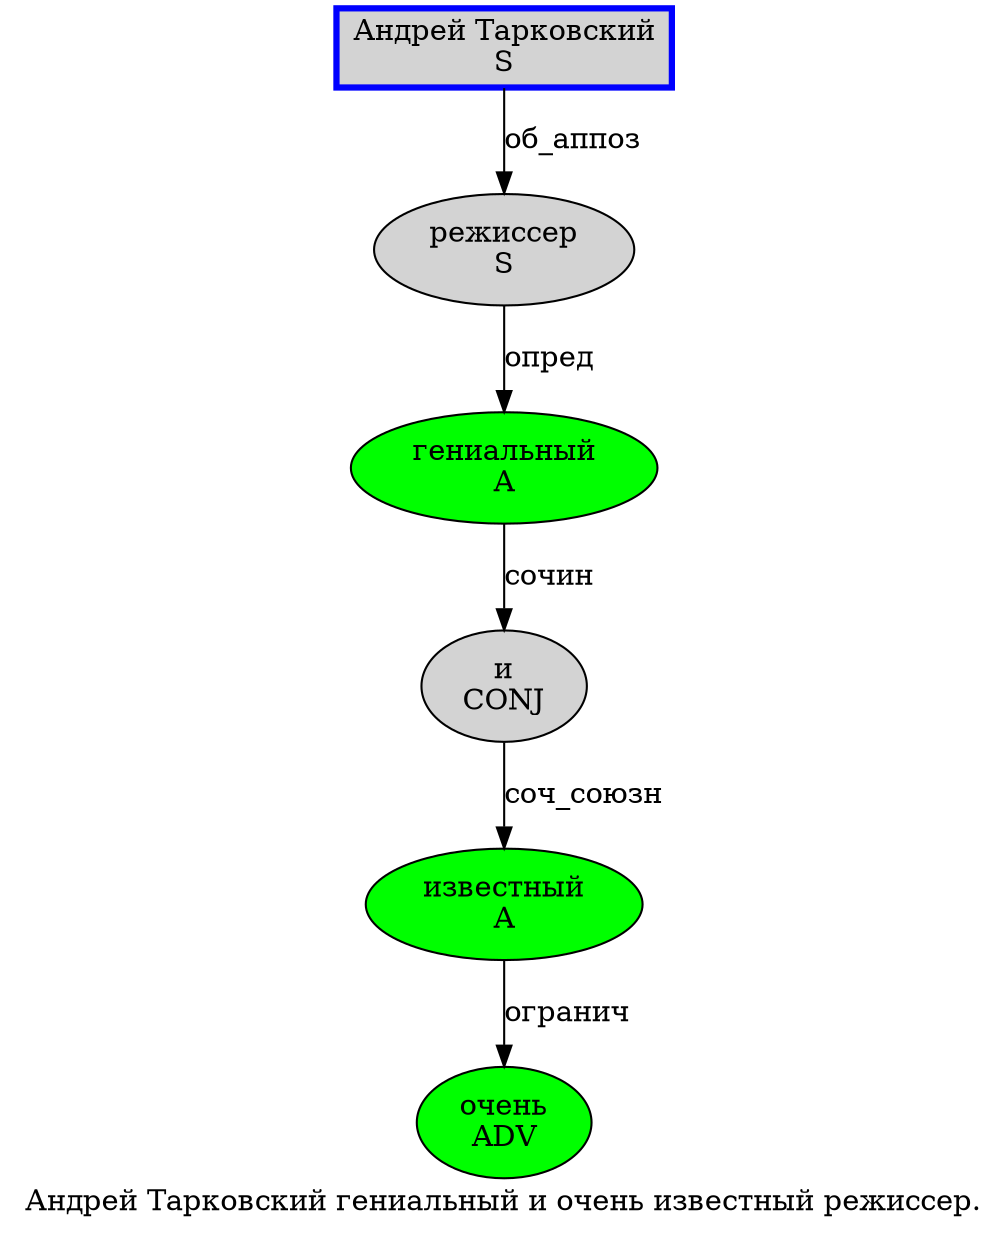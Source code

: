 digraph SENTENCE_3 {
	graph [label="Андрей Тарковский гениальный и очень известный режиссер."]
	node [style=filled]
		0 [label="Андрей Тарковский
S" color=blue fillcolor=lightgray penwidth=3 shape=box]
		1 [label="гениальный
A" color="" fillcolor=green penwidth=1 shape=ellipse]
		2 [label="и
CONJ" color="" fillcolor=lightgray penwidth=1 shape=ellipse]
		3 [label="очень
ADV" color="" fillcolor=green penwidth=1 shape=ellipse]
		4 [label="известный
A" color="" fillcolor=green penwidth=1 shape=ellipse]
		5 [label="режиссер
S" color="" fillcolor=lightgray penwidth=1 shape=ellipse]
			1 -> 2 [label="сочин"]
			2 -> 4 [label="соч_союзн"]
			0 -> 5 [label="об_аппоз"]
			4 -> 3 [label="огранич"]
			5 -> 1 [label="опред"]
}